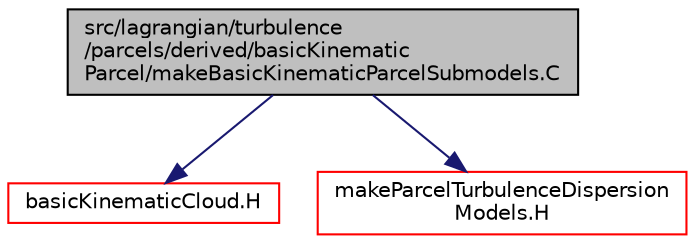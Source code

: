 digraph "src/lagrangian/turbulence/parcels/derived/basicKinematicParcel/makeBasicKinematicParcelSubmodels.C"
{
  bgcolor="transparent";
  edge [fontname="Helvetica",fontsize="10",labelfontname="Helvetica",labelfontsize="10"];
  node [fontname="Helvetica",fontsize="10",shape=record];
  Node1 [label="src/lagrangian/turbulence\l/parcels/derived/basicKinematic\lParcel/makeBasicKinematicParcelSubmodels.C",height=0.2,width=0.4,color="black", fillcolor="grey75", style="filled", fontcolor="black"];
  Node1 -> Node2 [color="midnightblue",fontsize="10",style="solid",fontname="Helvetica"];
  Node2 [label="basicKinematicCloud.H",height=0.2,width=0.4,color="red",URL="$a06612.html"];
  Node1 -> Node3 [color="midnightblue",fontsize="10",style="solid",fontname="Helvetica"];
  Node3 [label="makeParcelTurbulenceDispersion\lModels.H",height=0.2,width=0.4,color="red",URL="$a07174.html"];
}
